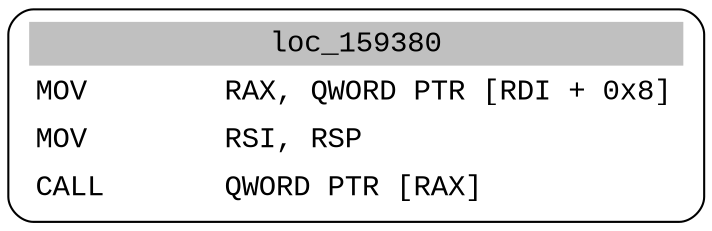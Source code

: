digraph asm_graph {
1941 [
shape="Mrecord" fontname="Courier New"label =<<table border="0" cellborder="0" cellpadding="3"><tr><td align="center" colspan="2" bgcolor="grey">loc_159380</td></tr><tr><td align="left">MOV        RAX, QWORD PTR [RDI + 0x8]</td></tr><tr><td align="left">MOV        RSI, RSP</td></tr><tr><td align="left">CALL       QWORD PTR [RAX]</td></tr></table>> ];
}